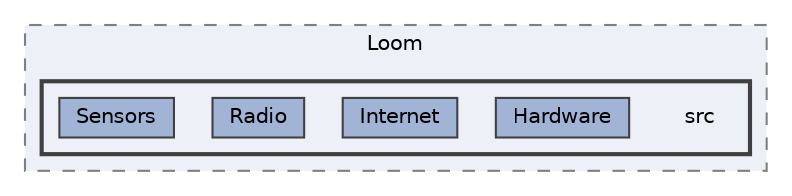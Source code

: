 digraph "C:/Users/Will/AppData/Local/Arduino15/packages/loom4/hardware/samd/4.0.6/libraries/Loom/src"
{
 // LATEX_PDF_SIZE
  bgcolor="transparent";
  edge [fontname=Helvetica,fontsize=10,labelfontname=Helvetica,labelfontsize=10];
  node [fontname=Helvetica,fontsize=10,shape=box,height=0.2,width=0.4];
  compound=true
  subgraph clusterdir_d06fdbd79b1b6e34548d0fa51485f4a5 {
    graph [ bgcolor="#edf0f7", pencolor="grey50", label="Loom", fontname=Helvetica,fontsize=10 style="filled,dashed", URL="dir_d06fdbd79b1b6e34548d0fa51485f4a5.html",tooltip=""]
  subgraph clusterdir_b14d86d2dc324b96b7fcdcd080ed6fcf {
    graph [ bgcolor="#edf0f7", pencolor="grey25", label="", fontname=Helvetica,fontsize=10 style="filled,bold", URL="dir_b14d86d2dc324b96b7fcdcd080ed6fcf.html",tooltip=""]
    dir_b14d86d2dc324b96b7fcdcd080ed6fcf [shape=plaintext, label="src"];
  dir_fe266f15a168b9b18dd55bcdb5791bdb [label="Hardware", fillcolor="#a2b4d6", color="grey25", style="filled", URL="dir_fe266f15a168b9b18dd55bcdb5791bdb.html",tooltip=""];
  dir_1c0f84e15d5c9ccfcb6378455c466da5 [label="Internet", fillcolor="#a2b4d6", color="grey25", style="filled", URL="dir_1c0f84e15d5c9ccfcb6378455c466da5.html",tooltip=""];
  dir_a7373b439341ade1df75d93693f7b5c7 [label="Radio", fillcolor="#a2b4d6", color="grey25", style="filled", URL="dir_a7373b439341ade1df75d93693f7b5c7.html",tooltip=""];
  dir_34ad8d73d8b032955901177e6cabcd8e [label="Sensors", fillcolor="#a2b4d6", color="grey25", style="filled", URL="dir_34ad8d73d8b032955901177e6cabcd8e.html",tooltip=""];
  }
  }
}
